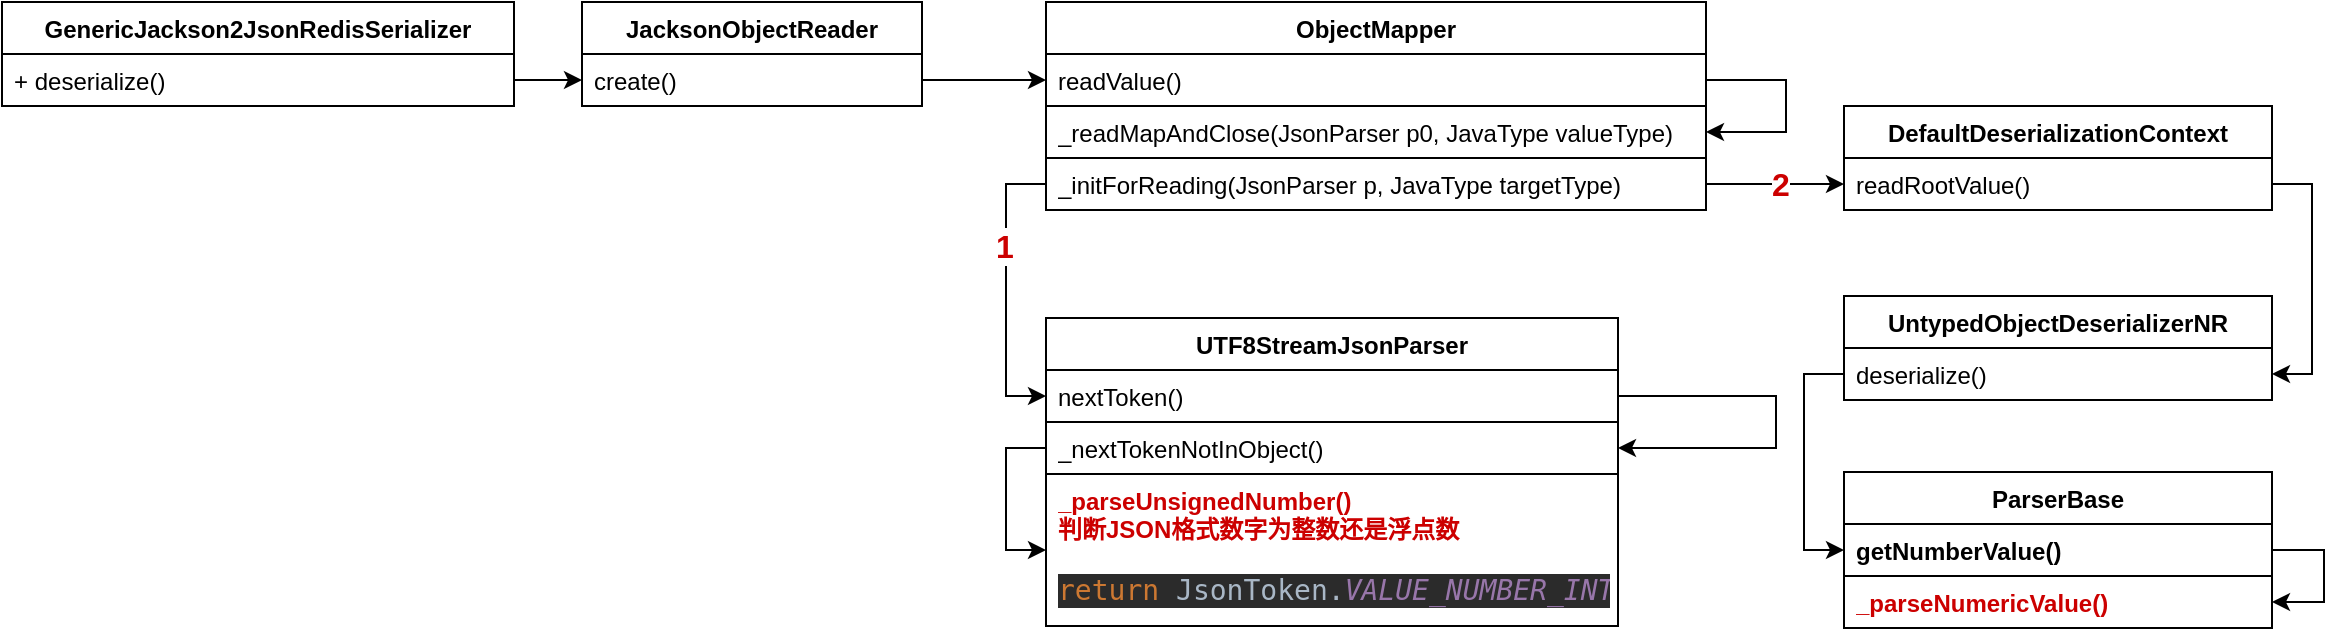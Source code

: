 <mxfile version="26.0.4">
  <diagram name="Page-1" id="e56a1550-8fbb-45ad-956c-1786394a9013">
    <mxGraphModel dx="1562" dy="909" grid="0" gridSize="10" guides="1" tooltips="1" connect="1" arrows="1" fold="1" page="0" pageScale="1" pageWidth="1100" pageHeight="850" background="none" math="0" shadow="0">
      <root>
        <mxCell id="0" />
        <mxCell id="1" parent="0" />
        <mxCell id="kAbrNybV6UbjLlaeC0AR-1" value="GenericJackson2JsonRedisSerializer" style="swimlane;fontStyle=1;align=center;verticalAlign=top;childLayout=stackLayout;horizontal=1;startSize=26;horizontalStack=0;resizeParent=1;resizeParentMax=0;resizeLast=0;collapsible=1;marginBottom=0;whiteSpace=wrap;html=1;" vertex="1" parent="1">
          <mxGeometry x="381" y="296" width="256" height="52" as="geometry" />
        </mxCell>
        <mxCell id="kAbrNybV6UbjLlaeC0AR-4" value="+ deserialize()" style="text;strokeColor=none;fillColor=none;align=left;verticalAlign=top;spacingLeft=4;spacingRight=4;overflow=hidden;rotatable=0;points=[[0,0.5],[1,0.5]];portConstraint=eastwest;whiteSpace=wrap;html=1;" vertex="1" parent="kAbrNybV6UbjLlaeC0AR-1">
          <mxGeometry y="26" width="256" height="26" as="geometry" />
        </mxCell>
        <mxCell id="kAbrNybV6UbjLlaeC0AR-5" value="JacksonObjectReader" style="swimlane;fontStyle=1;align=center;verticalAlign=top;childLayout=stackLayout;horizontal=1;startSize=26;horizontalStack=0;resizeParent=1;resizeParentMax=0;resizeLast=0;collapsible=1;marginBottom=0;whiteSpace=wrap;html=1;" vertex="1" parent="1">
          <mxGeometry x="671" y="296" width="170" height="52" as="geometry" />
        </mxCell>
        <mxCell id="kAbrNybV6UbjLlaeC0AR-6" value="create()" style="text;strokeColor=none;fillColor=none;align=left;verticalAlign=top;spacingLeft=4;spacingRight=4;overflow=hidden;rotatable=0;points=[[0,0.5],[1,0.5]];portConstraint=eastwest;whiteSpace=wrap;html=1;" vertex="1" parent="kAbrNybV6UbjLlaeC0AR-5">
          <mxGeometry y="26" width="170" height="26" as="geometry" />
        </mxCell>
        <mxCell id="kAbrNybV6UbjLlaeC0AR-8" style="edgeStyle=orthogonalEdgeStyle;rounded=0;orthogonalLoop=1;jettySize=auto;html=1;exitX=1;exitY=0.5;exitDx=0;exitDy=0;" edge="1" parent="1" source="kAbrNybV6UbjLlaeC0AR-4" target="kAbrNybV6UbjLlaeC0AR-6">
          <mxGeometry relative="1" as="geometry" />
        </mxCell>
        <mxCell id="kAbrNybV6UbjLlaeC0AR-9" value="ObjectMapper" style="swimlane;fontStyle=1;align=center;verticalAlign=top;childLayout=stackLayout;horizontal=1;startSize=26;horizontalStack=0;resizeParent=1;resizeParentMax=0;resizeLast=0;collapsible=1;marginBottom=0;whiteSpace=wrap;html=1;" vertex="1" parent="1">
          <mxGeometry x="903" y="296" width="330" height="104" as="geometry" />
        </mxCell>
        <mxCell id="kAbrNybV6UbjLlaeC0AR-13" style="edgeStyle=orthogonalEdgeStyle;rounded=0;orthogonalLoop=1;jettySize=auto;html=1;entryX=1;entryY=0.5;entryDx=0;entryDy=0;" edge="1" parent="kAbrNybV6UbjLlaeC0AR-9" source="kAbrNybV6UbjLlaeC0AR-10" target="kAbrNybV6UbjLlaeC0AR-12">
          <mxGeometry relative="1" as="geometry">
            <Array as="points">
              <mxPoint x="370" y="39" />
              <mxPoint x="370" y="65" />
            </Array>
          </mxGeometry>
        </mxCell>
        <mxCell id="kAbrNybV6UbjLlaeC0AR-10" value="readValue()" style="text;strokeColor=none;fillColor=none;align=left;verticalAlign=top;spacingLeft=4;spacingRight=4;overflow=hidden;rotatable=0;points=[[0,0.5],[1,0.5]];portConstraint=eastwest;whiteSpace=wrap;html=1;" vertex="1" parent="kAbrNybV6UbjLlaeC0AR-9">
          <mxGeometry y="26" width="330" height="26" as="geometry" />
        </mxCell>
        <mxCell id="kAbrNybV6UbjLlaeC0AR-12" value="_readMapAndClose(JsonParser p0, JavaType valueType)" style="text;strokeColor=default;fillColor=none;align=left;verticalAlign=top;spacingLeft=4;spacingRight=4;overflow=hidden;rotatable=0;points=[[0,0.5],[1,0.5]];portConstraint=eastwest;whiteSpace=wrap;html=1;" vertex="1" parent="kAbrNybV6UbjLlaeC0AR-9">
          <mxGeometry y="52" width="330" height="26" as="geometry" />
        </mxCell>
        <mxCell id="kAbrNybV6UbjLlaeC0AR-14" value="_initForReading(JsonParser p, JavaType targetType)" style="text;strokeColor=default;fillColor=none;align=left;verticalAlign=top;spacingLeft=4;spacingRight=4;overflow=hidden;rotatable=0;points=[[0,0.5],[1,0.5]];portConstraint=eastwest;whiteSpace=wrap;html=1;" vertex="1" parent="kAbrNybV6UbjLlaeC0AR-9">
          <mxGeometry y="78" width="330" height="26" as="geometry" />
        </mxCell>
        <mxCell id="kAbrNybV6UbjLlaeC0AR-11" style="edgeStyle=orthogonalEdgeStyle;rounded=0;orthogonalLoop=1;jettySize=auto;html=1;entryX=0;entryY=0.5;entryDx=0;entryDy=0;" edge="1" parent="1" source="kAbrNybV6UbjLlaeC0AR-6" target="kAbrNybV6UbjLlaeC0AR-10">
          <mxGeometry relative="1" as="geometry" />
        </mxCell>
        <mxCell id="kAbrNybV6UbjLlaeC0AR-15" value="UTF8StreamJsonParser" style="swimlane;fontStyle=1;align=center;verticalAlign=top;childLayout=stackLayout;horizontal=1;startSize=26;horizontalStack=0;resizeParent=1;resizeParentMax=0;resizeLast=0;collapsible=1;marginBottom=0;whiteSpace=wrap;html=1;" vertex="1" parent="1">
          <mxGeometry x="903" y="454" width="286" height="154" as="geometry" />
        </mxCell>
        <mxCell id="kAbrNybV6UbjLlaeC0AR-24" style="edgeStyle=orthogonalEdgeStyle;rounded=0;orthogonalLoop=1;jettySize=auto;html=1;exitX=1;exitY=0.5;exitDx=0;exitDy=0;entryX=1;entryY=0.5;entryDx=0;entryDy=0;" edge="1" parent="kAbrNybV6UbjLlaeC0AR-15" source="kAbrNybV6UbjLlaeC0AR-17" target="kAbrNybV6UbjLlaeC0AR-21">
          <mxGeometry relative="1" as="geometry">
            <Array as="points">
              <mxPoint x="365" y="39" />
              <mxPoint x="365" y="65" />
            </Array>
          </mxGeometry>
        </mxCell>
        <mxCell id="kAbrNybV6UbjLlaeC0AR-17" value="nextToken()" style="text;strokeColor=none;fillColor=none;align=left;verticalAlign=top;spacingLeft=4;spacingRight=4;overflow=hidden;rotatable=0;points=[[0,0.5],[1,0.5]];portConstraint=eastwest;whiteSpace=wrap;html=1;" vertex="1" parent="kAbrNybV6UbjLlaeC0AR-15">
          <mxGeometry y="26" width="286" height="26" as="geometry" />
        </mxCell>
        <mxCell id="kAbrNybV6UbjLlaeC0AR-25" style="edgeStyle=orthogonalEdgeStyle;rounded=0;orthogonalLoop=1;jettySize=auto;html=1;entryX=0;entryY=0.5;entryDx=0;entryDy=0;" edge="1" parent="kAbrNybV6UbjLlaeC0AR-15" source="kAbrNybV6UbjLlaeC0AR-21" target="kAbrNybV6UbjLlaeC0AR-22">
          <mxGeometry relative="1" as="geometry" />
        </mxCell>
        <mxCell id="kAbrNybV6UbjLlaeC0AR-21" value="_nextTokenNotInObject()" style="text;strokeColor=default;fillColor=none;align=left;verticalAlign=top;spacingLeft=4;spacingRight=4;overflow=hidden;rotatable=0;points=[[0,0.5],[1,0.5]];portConstraint=eastwest;whiteSpace=wrap;html=1;" vertex="1" parent="kAbrNybV6UbjLlaeC0AR-15">
          <mxGeometry y="52" width="286" height="26" as="geometry" />
        </mxCell>
        <mxCell id="kAbrNybV6UbjLlaeC0AR-22" value="&lt;font style=&quot;color: rgb(204, 0, 0);&quot;&gt;&lt;b&gt;_parseUnsignedNumber()&amp;nbsp;&lt;/b&gt;&lt;/font&gt;&lt;div&gt;&lt;font style=&quot;color: rgb(204, 0, 0);&quot;&gt;&lt;b&gt;判断JSON格式数字为整数还是浮点数&lt;/b&gt;&lt;/font&gt;&lt;/div&gt;&lt;div&gt;&lt;font style=&quot;color: rgb(204, 0, 0); font-size: 14px;&quot;&gt;&lt;div style=&quot;background-color: rgb(43, 43, 43); color: rgb(169, 183, 198);&quot;&gt;&lt;pre style=&quot;font-family: &amp;quot;MesloLGS NF&amp;quot;, monospace;&quot;&gt;&lt;span style=&quot;color: rgb(204, 120, 50);&quot;&gt;return &lt;/span&gt;JsonToken.&lt;span style=&quot;color: rgb(152, 118, 170); font-style: italic;&quot;&gt;VALUE_NUMBER_INT&lt;/span&gt;&lt;/pre&gt;&lt;/div&gt;&lt;/font&gt;&lt;/div&gt;" style="text;strokeColor=default;fillColor=none;align=left;verticalAlign=top;spacingLeft=4;spacingRight=4;overflow=hidden;rotatable=0;points=[[0,0.5],[1,0.5]];portConstraint=eastwest;whiteSpace=wrap;html=1;" vertex="1" parent="kAbrNybV6UbjLlaeC0AR-15">
          <mxGeometry y="78" width="286" height="76" as="geometry" />
        </mxCell>
        <mxCell id="kAbrNybV6UbjLlaeC0AR-23" style="edgeStyle=orthogonalEdgeStyle;rounded=0;orthogonalLoop=1;jettySize=auto;html=1;entryX=0;entryY=0.5;entryDx=0;entryDy=0;" edge="1" parent="1" source="kAbrNybV6UbjLlaeC0AR-14" target="kAbrNybV6UbjLlaeC0AR-17">
          <mxGeometry relative="1" as="geometry" />
        </mxCell>
        <mxCell id="kAbrNybV6UbjLlaeC0AR-26" value="&lt;font style=&quot;font-size: 16px; color: rgb(204, 0, 0);&quot;&gt;1&lt;/font&gt;" style="edgeLabel;html=1;align=center;verticalAlign=middle;resizable=0;points=[];fontStyle=1" vertex="1" connectable="0" parent="kAbrNybV6UbjLlaeC0AR-23">
          <mxGeometry x="-0.301" y="-1" relative="1" as="geometry">
            <mxPoint as="offset" />
          </mxGeometry>
        </mxCell>
        <mxCell id="kAbrNybV6UbjLlaeC0AR-28" value="DefaultDeserializationContext" style="swimlane;fontStyle=1;align=center;verticalAlign=top;childLayout=stackLayout;horizontal=1;startSize=26;horizontalStack=0;resizeParent=1;resizeParentMax=0;resizeLast=0;collapsible=1;marginBottom=0;whiteSpace=wrap;html=1;" vertex="1" parent="1">
          <mxGeometry x="1302" y="348" width="214" height="52" as="geometry" />
        </mxCell>
        <mxCell id="kAbrNybV6UbjLlaeC0AR-30" value="readRootValue()" style="text;strokeColor=none;fillColor=none;align=left;verticalAlign=top;spacingLeft=4;spacingRight=4;overflow=hidden;rotatable=0;points=[[0,0.5],[1,0.5]];portConstraint=eastwest;whiteSpace=wrap;html=1;" vertex="1" parent="kAbrNybV6UbjLlaeC0AR-28">
          <mxGeometry y="26" width="214" height="26" as="geometry" />
        </mxCell>
        <mxCell id="kAbrNybV6UbjLlaeC0AR-33" style="edgeStyle=orthogonalEdgeStyle;rounded=0;orthogonalLoop=1;jettySize=auto;html=1;entryX=0;entryY=0.5;entryDx=0;entryDy=0;" edge="1" parent="1" source="kAbrNybV6UbjLlaeC0AR-14" target="kAbrNybV6UbjLlaeC0AR-30">
          <mxGeometry relative="1" as="geometry" />
        </mxCell>
        <mxCell id="kAbrNybV6UbjLlaeC0AR-34" value="&lt;font style=&quot;font-size: 16px; color: rgb(204, 0, 0);&quot;&gt;2&lt;/font&gt;" style="edgeLabel;html=1;align=center;verticalAlign=middle;resizable=0;points=[];fontStyle=1" vertex="1" connectable="0" parent="kAbrNybV6UbjLlaeC0AR-33">
          <mxGeometry x="-0.123" y="-1" relative="1" as="geometry">
            <mxPoint x="6" y="-1" as="offset" />
          </mxGeometry>
        </mxCell>
        <mxCell id="kAbrNybV6UbjLlaeC0AR-35" value="UntypedObjectDeserializerNR" style="swimlane;fontStyle=1;align=center;verticalAlign=top;childLayout=stackLayout;horizontal=1;startSize=26;horizontalStack=0;resizeParent=1;resizeParentMax=0;resizeLast=0;collapsible=1;marginBottom=0;whiteSpace=wrap;html=1;" vertex="1" parent="1">
          <mxGeometry x="1302" y="443" width="214" height="52" as="geometry" />
        </mxCell>
        <mxCell id="kAbrNybV6UbjLlaeC0AR-36" value="deserialize()" style="text;strokeColor=none;fillColor=none;align=left;verticalAlign=top;spacingLeft=4;spacingRight=4;overflow=hidden;rotatable=0;points=[[0,0.5],[1,0.5]];portConstraint=eastwest;whiteSpace=wrap;html=1;" vertex="1" parent="kAbrNybV6UbjLlaeC0AR-35">
          <mxGeometry y="26" width="214" height="26" as="geometry" />
        </mxCell>
        <mxCell id="kAbrNybV6UbjLlaeC0AR-37" value="ParserBase" style="swimlane;fontStyle=1;align=center;verticalAlign=top;childLayout=stackLayout;horizontal=1;startSize=26;horizontalStack=0;resizeParent=1;resizeParentMax=0;resizeLast=0;collapsible=1;marginBottom=0;whiteSpace=wrap;html=1;" vertex="1" parent="1">
          <mxGeometry x="1302" y="531" width="214" height="78" as="geometry" />
        </mxCell>
        <mxCell id="kAbrNybV6UbjLlaeC0AR-44" style="edgeStyle=orthogonalEdgeStyle;rounded=0;orthogonalLoop=1;jettySize=auto;html=1;exitX=1;exitY=0.5;exitDx=0;exitDy=0;entryX=1;entryY=0.5;entryDx=0;entryDy=0;" edge="1" parent="kAbrNybV6UbjLlaeC0AR-37" source="kAbrNybV6UbjLlaeC0AR-38" target="kAbrNybV6UbjLlaeC0AR-39">
          <mxGeometry relative="1" as="geometry">
            <Array as="points">
              <mxPoint x="240" y="39" />
              <mxPoint x="240" y="65" />
            </Array>
          </mxGeometry>
        </mxCell>
        <mxCell id="kAbrNybV6UbjLlaeC0AR-38" value="&lt;font style=&quot;color: rgb(0, 0, 0);&quot;&gt;&lt;b style=&quot;&quot;&gt;getNumberValue()&lt;/b&gt;&lt;/font&gt;" style="text;strokeColor=none;fillColor=none;align=left;verticalAlign=top;spacingLeft=4;spacingRight=4;overflow=hidden;rotatable=0;points=[[0,0.5],[1,0.5]];portConstraint=eastwest;whiteSpace=wrap;html=1;" vertex="1" parent="kAbrNybV6UbjLlaeC0AR-37">
          <mxGeometry y="26" width="214" height="26" as="geometry" />
        </mxCell>
        <mxCell id="kAbrNybV6UbjLlaeC0AR-39" value="&lt;font style=&quot;color: rgb(204, 0, 0);&quot;&gt;&lt;b&gt;_parseNumericValue()&lt;/b&gt;&lt;/font&gt;" style="text;strokeColor=default;fillColor=none;align=left;verticalAlign=top;spacingLeft=4;spacingRight=4;overflow=hidden;rotatable=0;points=[[0,0.5],[1,0.5]];portConstraint=eastwest;whiteSpace=wrap;html=1;" vertex="1" parent="kAbrNybV6UbjLlaeC0AR-37">
          <mxGeometry y="52" width="214" height="26" as="geometry" />
        </mxCell>
        <mxCell id="kAbrNybV6UbjLlaeC0AR-42" style="edgeStyle=orthogonalEdgeStyle;rounded=0;orthogonalLoop=1;jettySize=auto;html=1;exitX=1;exitY=0.5;exitDx=0;exitDy=0;entryX=1;entryY=0.5;entryDx=0;entryDy=0;" edge="1" parent="1" source="kAbrNybV6UbjLlaeC0AR-30" target="kAbrNybV6UbjLlaeC0AR-36">
          <mxGeometry relative="1" as="geometry" />
        </mxCell>
        <mxCell id="kAbrNybV6UbjLlaeC0AR-43" style="edgeStyle=orthogonalEdgeStyle;rounded=0;orthogonalLoop=1;jettySize=auto;html=1;exitX=0;exitY=0.5;exitDx=0;exitDy=0;entryX=0;entryY=0.5;entryDx=0;entryDy=0;" edge="1" parent="1" source="kAbrNybV6UbjLlaeC0AR-36" target="kAbrNybV6UbjLlaeC0AR-38">
          <mxGeometry relative="1" as="geometry" />
        </mxCell>
      </root>
    </mxGraphModel>
  </diagram>
</mxfile>

